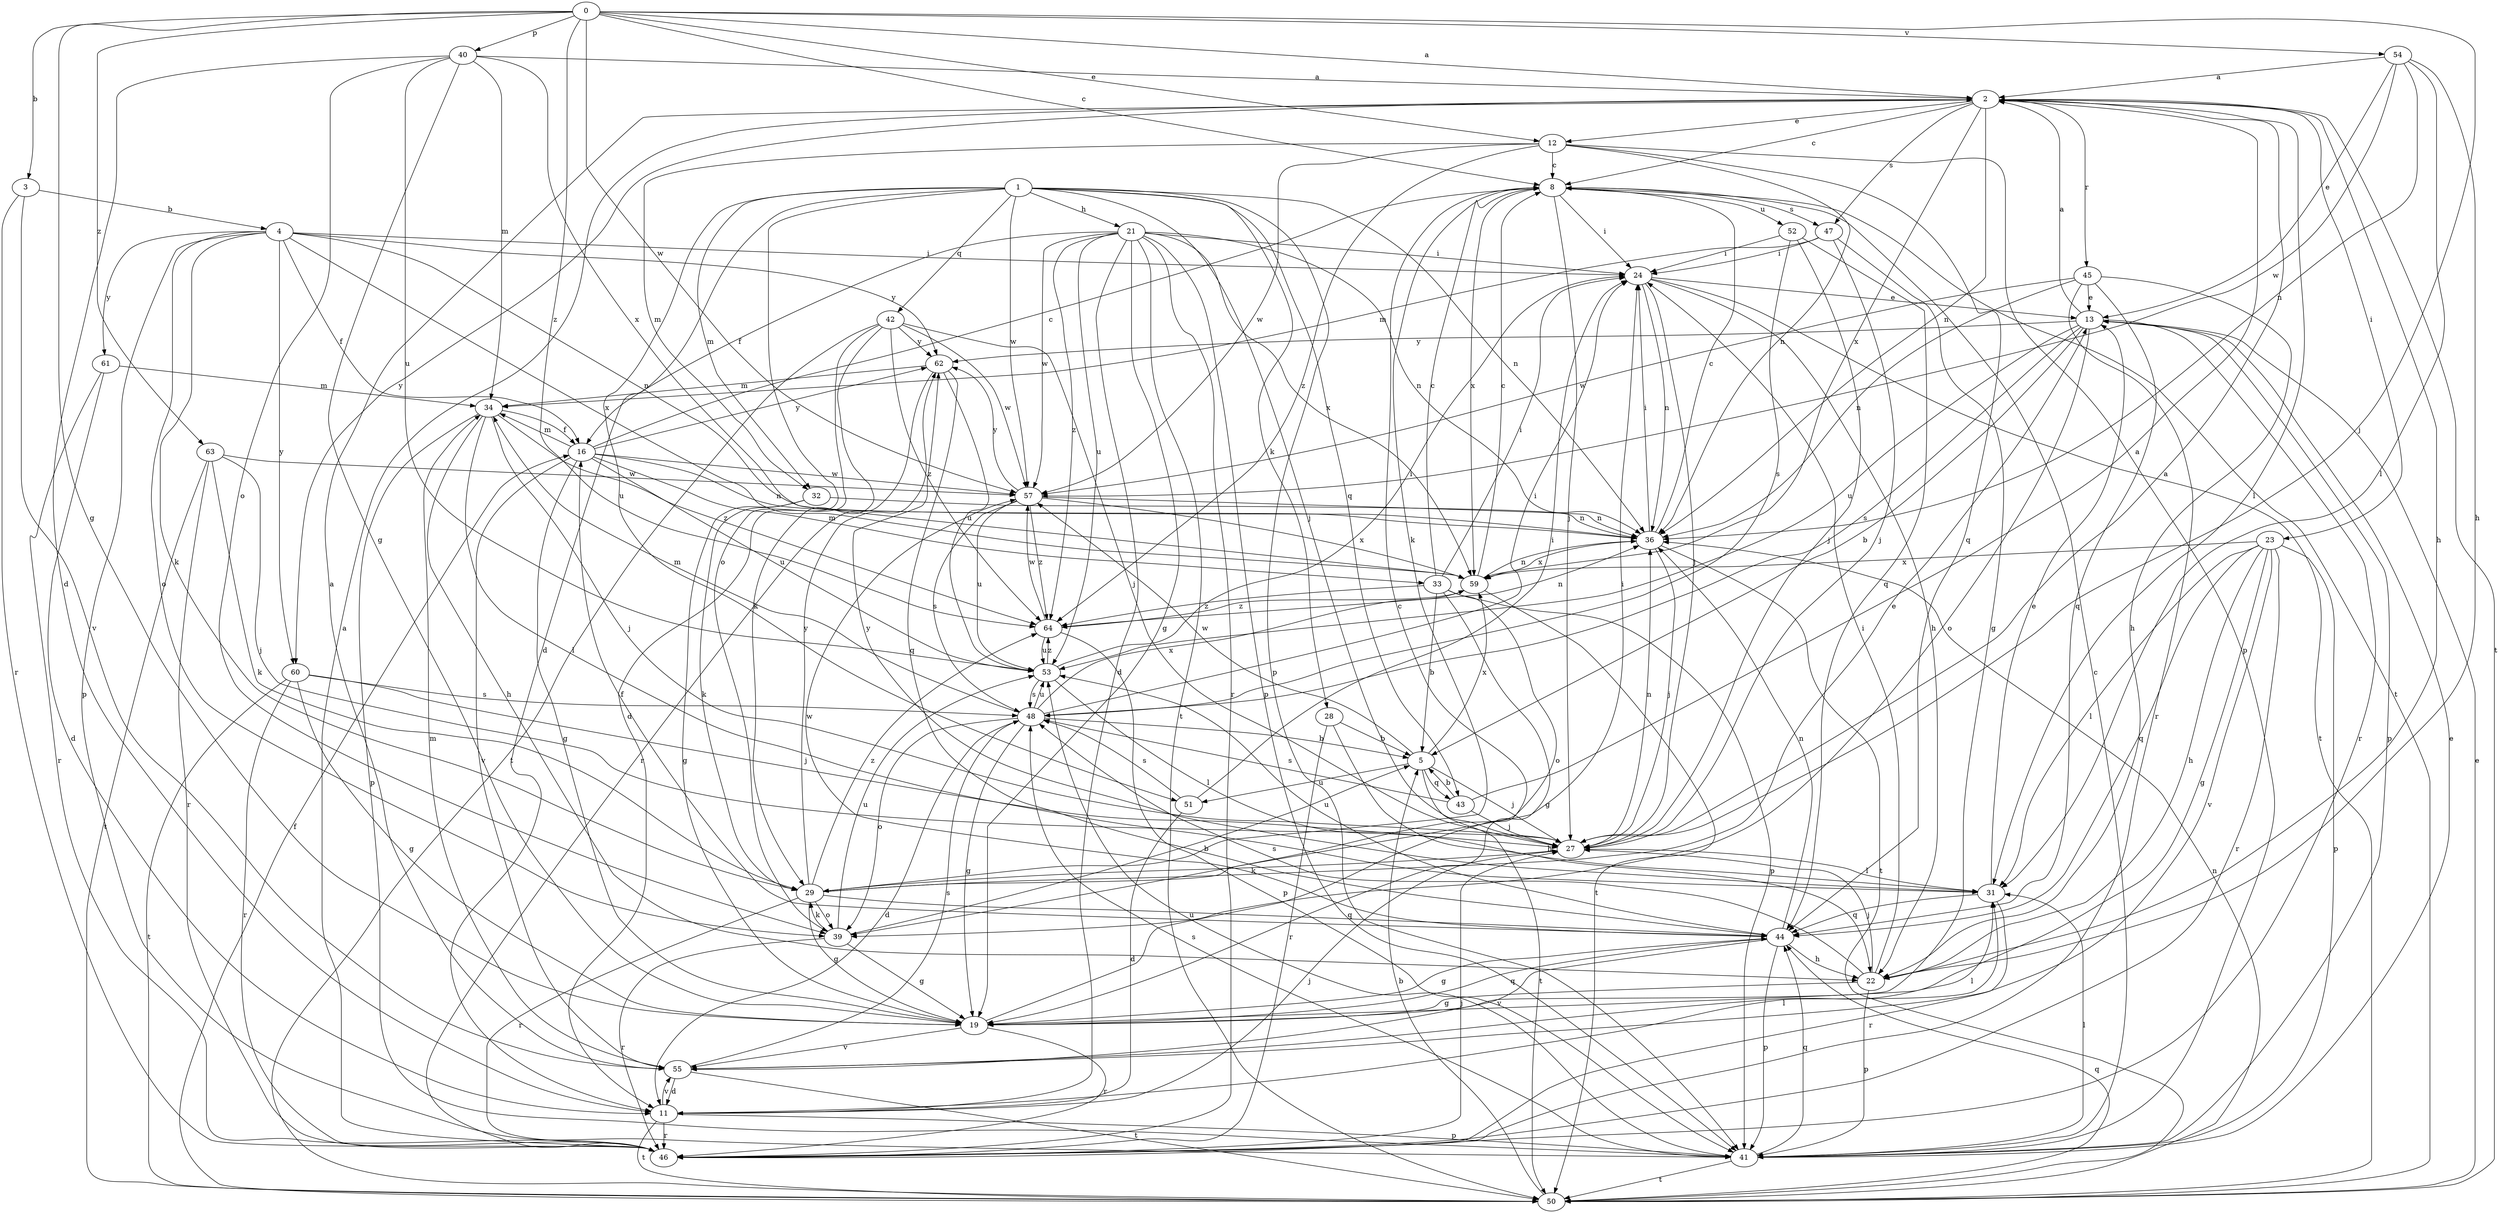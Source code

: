 strict digraph  {
0;
1;
2;
3;
4;
5;
8;
11;
12;
13;
16;
19;
21;
22;
23;
24;
27;
28;
29;
31;
32;
33;
34;
36;
39;
40;
41;
42;
43;
44;
45;
46;
47;
48;
50;
51;
52;
53;
54;
55;
57;
59;
60;
61;
62;
63;
64;
0 -> 2  [label=a];
0 -> 3  [label=b];
0 -> 8  [label=c];
0 -> 12  [label=e];
0 -> 19  [label=g];
0 -> 27  [label=j];
0 -> 40  [label=p];
0 -> 54  [label=v];
0 -> 57  [label=w];
0 -> 63  [label=z];
0 -> 64  [label=z];
1 -> 11  [label=d];
1 -> 21  [label=h];
1 -> 27  [label=j];
1 -> 28  [label=k];
1 -> 32  [label=m];
1 -> 36  [label=n];
1 -> 39  [label=o];
1 -> 41  [label=p];
1 -> 42  [label=q];
1 -> 43  [label=q];
1 -> 51  [label=u];
1 -> 57  [label=w];
2 -> 8  [label=c];
2 -> 12  [label=e];
2 -> 22  [label=h];
2 -> 23  [label=i];
2 -> 31  [label=l];
2 -> 36  [label=n];
2 -> 45  [label=r];
2 -> 47  [label=s];
2 -> 50  [label=t];
2 -> 59  [label=x];
2 -> 60  [label=y];
3 -> 4  [label=b];
3 -> 46  [label=r];
3 -> 55  [label=v];
4 -> 16  [label=f];
4 -> 24  [label=i];
4 -> 29  [label=k];
4 -> 36  [label=n];
4 -> 39  [label=o];
4 -> 41  [label=p];
4 -> 59  [label=x];
4 -> 60  [label=y];
4 -> 61  [label=y];
4 -> 62  [label=y];
5 -> 27  [label=j];
5 -> 43  [label=q];
5 -> 50  [label=t];
5 -> 51  [label=u];
5 -> 57  [label=w];
5 -> 59  [label=x];
8 -> 24  [label=i];
8 -> 27  [label=j];
8 -> 29  [label=k];
8 -> 47  [label=s];
8 -> 50  [label=t];
8 -> 52  [label=u];
8 -> 59  [label=x];
11 -> 27  [label=j];
11 -> 31  [label=l];
11 -> 41  [label=p];
11 -> 46  [label=r];
11 -> 50  [label=t];
11 -> 55  [label=v];
12 -> 8  [label=c];
12 -> 32  [label=m];
12 -> 36  [label=n];
12 -> 41  [label=p];
12 -> 44  [label=q];
12 -> 57  [label=w];
12 -> 64  [label=z];
13 -> 2  [label=a];
13 -> 5  [label=b];
13 -> 39  [label=o];
13 -> 41  [label=p];
13 -> 46  [label=r];
13 -> 48  [label=s];
13 -> 53  [label=u];
13 -> 62  [label=y];
16 -> 8  [label=c];
16 -> 19  [label=g];
16 -> 33  [label=m];
16 -> 34  [label=m];
16 -> 36  [label=n];
16 -> 53  [label=u];
16 -> 55  [label=v];
16 -> 57  [label=w];
16 -> 62  [label=y];
19 -> 8  [label=c];
19 -> 44  [label=q];
19 -> 46  [label=r];
19 -> 55  [label=v];
21 -> 11  [label=d];
21 -> 16  [label=f];
21 -> 19  [label=g];
21 -> 24  [label=i];
21 -> 36  [label=n];
21 -> 41  [label=p];
21 -> 46  [label=r];
21 -> 50  [label=t];
21 -> 53  [label=u];
21 -> 57  [label=w];
21 -> 59  [label=x];
21 -> 64  [label=z];
22 -> 19  [label=g];
22 -> 24  [label=i];
22 -> 27  [label=j];
22 -> 41  [label=p];
22 -> 48  [label=s];
23 -> 19  [label=g];
23 -> 22  [label=h];
23 -> 31  [label=l];
23 -> 41  [label=p];
23 -> 44  [label=q];
23 -> 46  [label=r];
23 -> 55  [label=v];
23 -> 59  [label=x];
24 -> 13  [label=e];
24 -> 22  [label=h];
24 -> 27  [label=j];
24 -> 36  [label=n];
24 -> 50  [label=t];
27 -> 2  [label=a];
27 -> 29  [label=k];
27 -> 31  [label=l];
27 -> 36  [label=n];
28 -> 5  [label=b];
28 -> 22  [label=h];
28 -> 46  [label=r];
29 -> 13  [label=e];
29 -> 19  [label=g];
29 -> 24  [label=i];
29 -> 39  [label=o];
29 -> 44  [label=q];
29 -> 46  [label=r];
29 -> 62  [label=y];
29 -> 64  [label=z];
31 -> 13  [label=e];
31 -> 44  [label=q];
31 -> 46  [label=r];
31 -> 62  [label=y];
32 -> 19  [label=g];
32 -> 29  [label=k];
32 -> 36  [label=n];
33 -> 5  [label=b];
33 -> 8  [label=c];
33 -> 19  [label=g];
33 -> 24  [label=i];
33 -> 39  [label=o];
33 -> 41  [label=p];
33 -> 64  [label=z];
34 -> 16  [label=f];
34 -> 22  [label=h];
34 -> 27  [label=j];
34 -> 31  [label=l];
34 -> 41  [label=p];
34 -> 64  [label=z];
36 -> 8  [label=c];
36 -> 24  [label=i];
36 -> 27  [label=j];
36 -> 50  [label=t];
36 -> 59  [label=x];
39 -> 5  [label=b];
39 -> 19  [label=g];
39 -> 29  [label=k];
39 -> 46  [label=r];
39 -> 53  [label=u];
40 -> 2  [label=a];
40 -> 11  [label=d];
40 -> 19  [label=g];
40 -> 34  [label=m];
40 -> 39  [label=o];
40 -> 53  [label=u];
40 -> 59  [label=x];
41 -> 8  [label=c];
41 -> 13  [label=e];
41 -> 31  [label=l];
41 -> 44  [label=q];
41 -> 48  [label=s];
41 -> 50  [label=t];
41 -> 53  [label=u];
42 -> 11  [label=d];
42 -> 27  [label=j];
42 -> 29  [label=k];
42 -> 50  [label=t];
42 -> 57  [label=w];
42 -> 62  [label=y];
42 -> 64  [label=z];
43 -> 2  [label=a];
43 -> 5  [label=b];
43 -> 27  [label=j];
43 -> 48  [label=s];
44 -> 16  [label=f];
44 -> 19  [label=g];
44 -> 22  [label=h];
44 -> 36  [label=n];
44 -> 41  [label=p];
44 -> 53  [label=u];
44 -> 55  [label=v];
44 -> 57  [label=w];
45 -> 13  [label=e];
45 -> 22  [label=h];
45 -> 36  [label=n];
45 -> 44  [label=q];
45 -> 46  [label=r];
45 -> 57  [label=w];
46 -> 2  [label=a];
46 -> 27  [label=j];
47 -> 19  [label=g];
47 -> 24  [label=i];
47 -> 27  [label=j];
47 -> 34  [label=m];
48 -> 5  [label=b];
48 -> 11  [label=d];
48 -> 19  [label=g];
48 -> 24  [label=i];
48 -> 34  [label=m];
48 -> 39  [label=o];
48 -> 53  [label=u];
48 -> 59  [label=x];
50 -> 5  [label=b];
50 -> 13  [label=e];
50 -> 16  [label=f];
50 -> 36  [label=n];
50 -> 44  [label=q];
51 -> 11  [label=d];
51 -> 24  [label=i];
51 -> 48  [label=s];
52 -> 24  [label=i];
52 -> 27  [label=j];
52 -> 44  [label=q];
52 -> 48  [label=s];
53 -> 24  [label=i];
53 -> 31  [label=l];
53 -> 48  [label=s];
53 -> 64  [label=z];
54 -> 2  [label=a];
54 -> 13  [label=e];
54 -> 22  [label=h];
54 -> 31  [label=l];
54 -> 36  [label=n];
54 -> 57  [label=w];
55 -> 2  [label=a];
55 -> 11  [label=d];
55 -> 31  [label=l];
55 -> 34  [label=m];
55 -> 48  [label=s];
55 -> 50  [label=t];
57 -> 36  [label=n];
57 -> 48  [label=s];
57 -> 53  [label=u];
57 -> 59  [label=x];
57 -> 62  [label=y];
57 -> 64  [label=z];
59 -> 8  [label=c];
59 -> 36  [label=n];
59 -> 50  [label=t];
59 -> 64  [label=z];
60 -> 19  [label=g];
60 -> 27  [label=j];
60 -> 46  [label=r];
60 -> 48  [label=s];
60 -> 50  [label=t];
61 -> 11  [label=d];
61 -> 34  [label=m];
61 -> 46  [label=r];
62 -> 34  [label=m];
62 -> 44  [label=q];
62 -> 46  [label=r];
62 -> 53  [label=u];
63 -> 27  [label=j];
63 -> 29  [label=k];
63 -> 46  [label=r];
63 -> 50  [label=t];
63 -> 57  [label=w];
64 -> 36  [label=n];
64 -> 41  [label=p];
64 -> 53  [label=u];
64 -> 57  [label=w];
}
